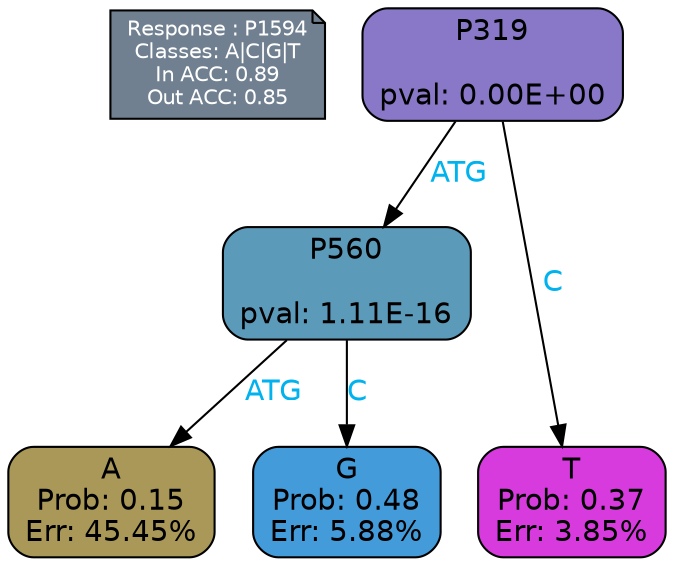 digraph Tree {
node [shape=box, style="filled, rounded", color="black", fontname=helvetica] ;
graph [ranksep=equally, splines=polylines, bgcolor=transparent, dpi=600] ;
edge [fontname=helvetica] ;
LEGEND [label="Response : P1594
Classes: A|C|G|T
In ACC: 0.89
Out ACC: 0.85
",shape=note,align=left,style=filled,fillcolor="slategray",fontcolor="white",fontsize=10];1 [label="P319

pval: 0.00E+00", fillcolor="#8977c7"] ;
2 [label="P560

pval: 1.11E-16", fillcolor="#5c9aba"] ;
3 [label="A
Prob: 0.15
Err: 45.45%", fillcolor="#a99858"] ;
4 [label="G
Prob: 0.48
Err: 5.88%", fillcolor="#439bda"] ;
5 [label="T
Prob: 0.37
Err: 3.85%", fillcolor="#d73bde"] ;
1 -> 2 [label="ATG",fontcolor=deepskyblue2] ;
1 -> 5 [label="C",fontcolor=deepskyblue2] ;
2 -> 3 [label="ATG",fontcolor=deepskyblue2] ;
2 -> 4 [label="C",fontcolor=deepskyblue2] ;
{rank = same; 3;4;5;}{rank = same; LEGEND;1;}}
